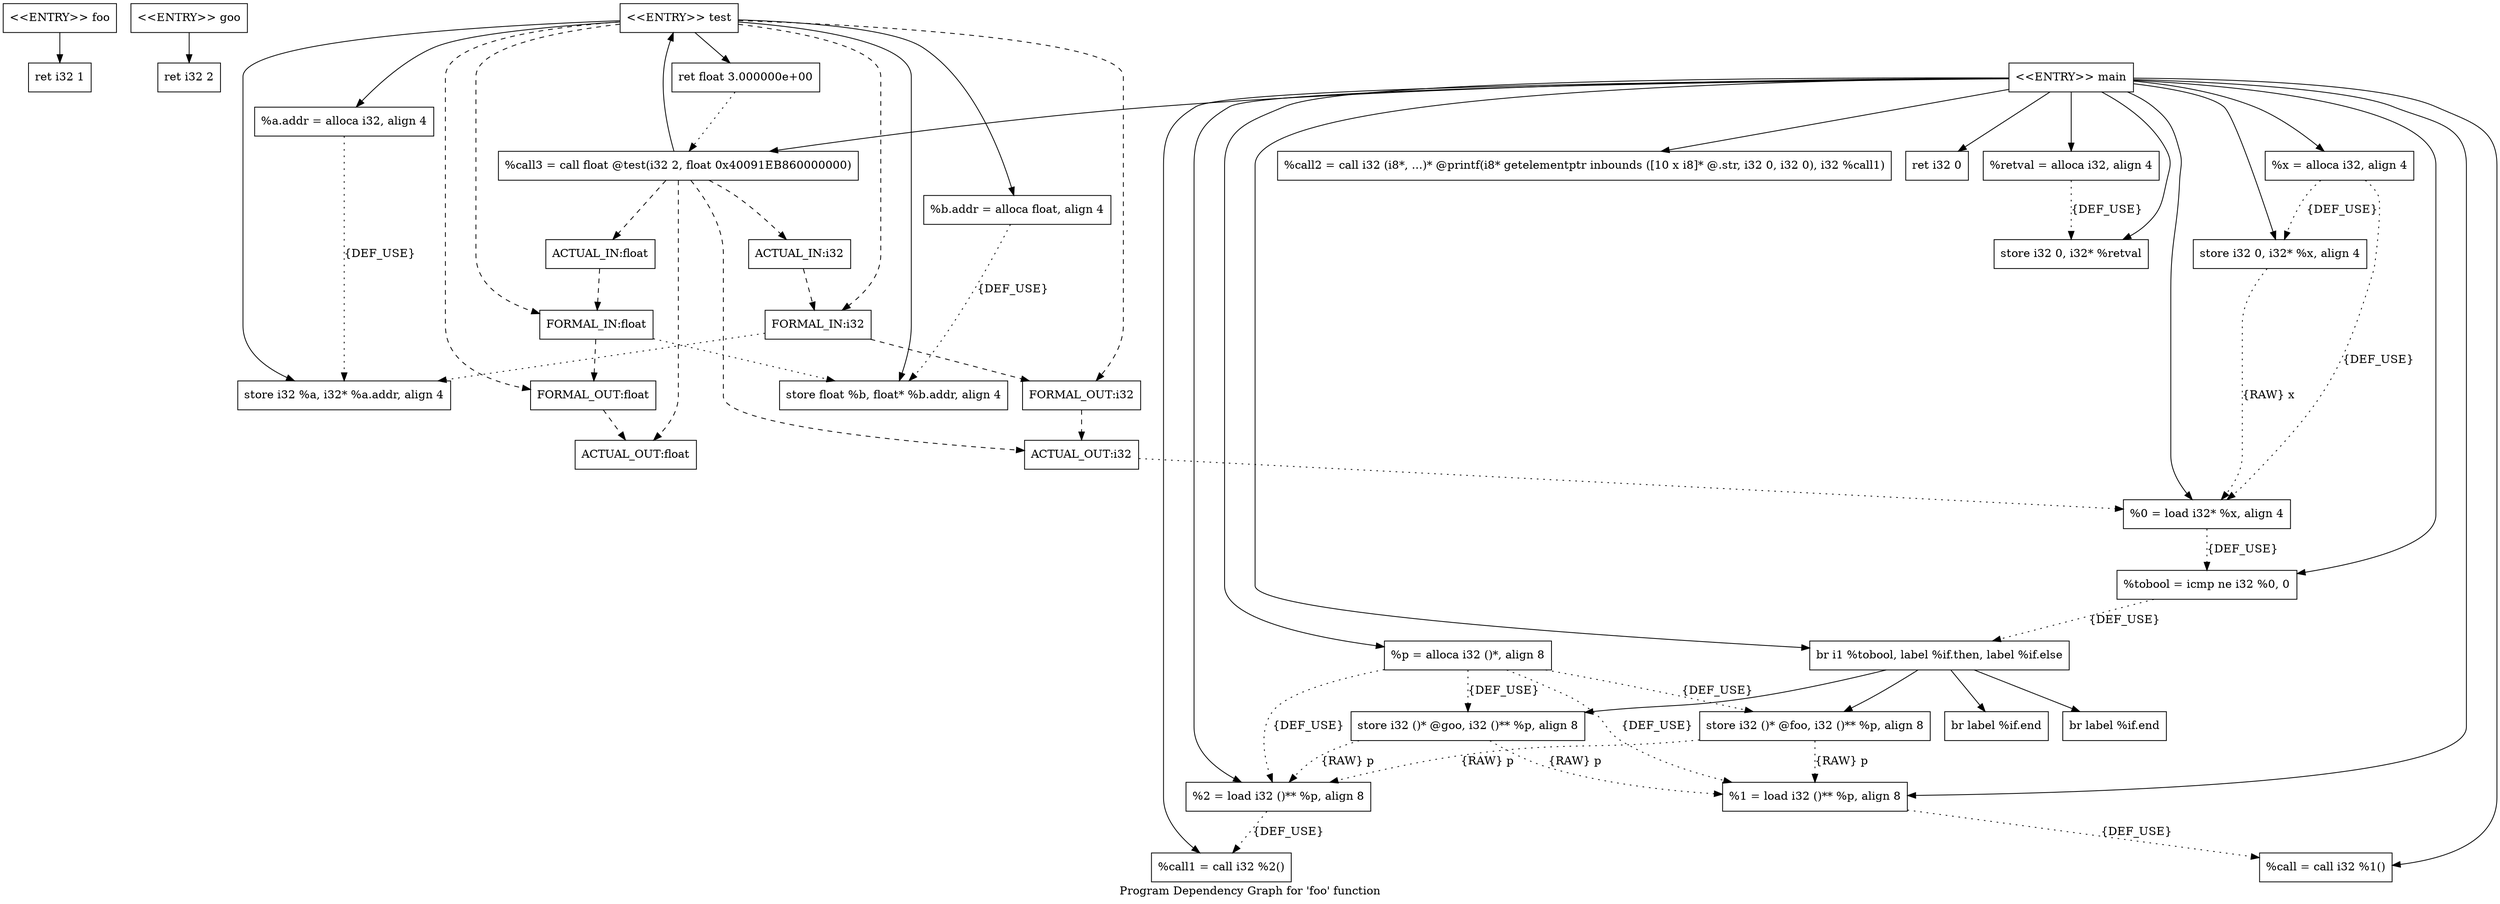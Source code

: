 digraph "Program Dependency Graph for 'foo' function" {
	label="Program Dependency Graph for 'foo' function";

	Node0x39afab0 [shape=record,label="{\<\<ENTRY\>\> foo}"];
	Node0x39afab0 -> Node0x39afb40;
	Node0x39afb40 [shape=record,label="{  ret i32 1}"];
	Node0x39b00f0 [shape=record,label="{\<\<ENTRY\>\> goo}"];
	Node0x39b00f0 -> Node0x39b0190;
	Node0x39b0190 [shape=record,label="{  ret i32 2}"];
	Node0x39b1310 [shape=record,label="{  %a.addr = alloca i32, align 4}"];
	Node0x39b1310 -> Node0x39b0160[style=dotted,label = "{DEF_USE}" ];
	Node0x39b0160 [shape=record,label="{  store i32 %a, i32* %a.addr, align 4}"];
	Node0x39b13c0 [shape=record,label="{  %b.addr = alloca float, align 4}"];
	Node0x39b13c0 -> Node0x39b1430[style=dotted,label = "{DEF_USE}" ];
	Node0x39b1430 [shape=record,label="{  store float %b, float* %b.addr, align 4}"];
	Node0x39b14a0 [shape=record,label="{\<\<ENTRY\>\> test}"];
	Node0x39b14a0 -> Node0x39b1310;
	Node0x39b14a0 -> Node0x39b13c0;
	Node0x39b14a0 -> Node0x39b0160;
	Node0x39b14a0 -> Node0x39b1430;
	Node0x39b14a0 -> Node0x39b15c0;
	Node0x39b14a0 -> Node0x39b63c0[style=dashed];
	Node0x39b14a0 -> Node0x39b6430[style=dashed];
	Node0x39b14a0 -> Node0x39b64f0[style=dashed];
	Node0x39b14a0 -> Node0x39b6560[style=dashed];
	Node0x39b15c0 [shape=record,label="{  ret float 3.000000e+00}"];
	Node0x39b15c0 -> Node0x39b6c50[style=dotted];
	Node0x39b4e00 [shape=record,label="{  %retval = alloca i32, align 4}"];
	Node0x39b4e00 -> Node0x39b5030[style=dotted,label = "{DEF_USE}" ];
	Node0x39b5030 [shape=record,label="{  store i32 0, i32* %retval}"];
	Node0x39b50a0 [shape=record,label="{  %x = alloca i32, align 4}"];
	Node0x39b50a0 -> Node0x39b5110[style=dotted,label = "{DEF_USE}" ];
	Node0x39b50a0 -> Node0x39b5180[style=dotted,label = "{DEF_USE}" ];
	Node0x39b5110 [shape=record,label="{  store i32 0, i32* %x, align 4}"];
	Node0x39b5110 -> Node0x39b5180[style=dotted,label = "{RAW} x"];
	Node0x39b5180 [shape=record,label="{  %0 = load i32* %x, align 4}"];
	Node0x39b5180 -> Node0x39b54f0[style=dotted,label = "{DEF_USE}" ];
	Node0x39b5220 [shape=record,label="{  %p = alloca i32 ()*, align 8}"];
	Node0x39b5220 -> Node0x39b5290[style=dotted,label = "{DEF_USE}" ];
	Node0x39b5220 -> Node0x39b1510[style=dotted,label = "{DEF_USE}" ];
	Node0x39b5220 -> Node0x39b5440[style=dotted,label = "{DEF_USE}" ];
	Node0x39b5220 -> Node0x39b5410[style=dotted,label = "{DEF_USE}" ];
	Node0x39b5290 [shape=record,label="{  store i32 ()* @foo, i32 ()** %p, align 8}"];
	Node0x39b5290 -> Node0x39b5440[style=dotted,label = "{RAW} p"];
	Node0x39b5290 -> Node0x39b5410[style=dotted,label = "{RAW} p"];
	Node0x39b1510 [shape=record,label="{  store i32 ()* @goo, i32 ()** %p, align 8}"];
	Node0x39b1510 -> Node0x39b5440[style=dotted,label = "{RAW} p"];
	Node0x39b1510 -> Node0x39b5410[style=dotted,label = "{RAW} p"];
	Node0x39b5440 [shape=record,label="{  %1 = load i32 ()** %p, align 8}"];
	Node0x39b5440 -> Node0x39b5760[style=dotted,label = "{DEF_USE}" ];
	Node0x39b5410 [shape=record,label="{  %2 = load i32 ()** %p, align 8}"];
	Node0x39b5410 -> Node0x39b57d0[style=dotted,label = "{DEF_USE}" ];
	Node0x39b54f0 [shape=record,label="{  %tobool = icmp ne i32 %0, 0}"];
	Node0x39b54f0 -> Node0x39b5560[style=dotted,label = "{DEF_USE}" ];
	Node0x39b5560 [shape=record,label="{  br i1 %tobool, label %if.then, label %if.else}"];
	Node0x39b5560 -> Node0x39b5290;
	Node0x39b5560 -> Node0x39b55d0;
	Node0x39b5560 -> Node0x39b1510;
	Node0x39b5560 -> Node0x39b5640;
	Node0x39b55d0 [shape=record,label="{  br label %if.end}"];
	Node0x39b5640 [shape=record,label="{  br label %if.end}"];
	Node0x39b5760 [shape=record,label="{  %call = call i32 %1()}"];
	Node0x39b57d0 [shape=record,label="{  %call1 = call i32 %2()}"];
	Node0x39b63c0 [shape=record,label="{FORMAL_IN:i32}"];
	Node0x39b63c0 -> Node0x39b6430[style=dashed];
	Node0x39b63c0 -> Node0x39b0160[style=dotted];
	Node0x39b6430 [shape=record,label="{FORMAL_OUT:i32}"];
	Node0x39b6430 -> Node0x39b6d80[style=dashed];
	Node0x39b64f0 [shape=record,label="{FORMAL_IN:float}"];
	Node0x39b64f0 -> Node0x39b6560[style=dashed];
	Node0x39b64f0 -> Node0x39b1430[style=dotted];
	Node0x39b6560 [shape=record,label="{FORMAL_OUT:float}"];
	Node0x39b6560 -> Node0x39b5390[style=dashed];
	Node0x39b6c50 [shape=record,label="{  %call3 = call float @test(i32 2, float 0x40091EB860000000)}"];
	Node0x39b6c50 -> Node0x39b14a0;
	Node0x39b6c50 -> Node0x39b6ce0[style=dashed];
	Node0x39b6c50 -> Node0x39b6d80[style=dashed];
	Node0x39b6c50 -> Node0x39b6d50[style=dashed];
	Node0x39b6c50 -> Node0x39b5390[style=dashed];
	Node0x39b6ce0 [shape=record,label="{ACTUAL_IN:i32}"];
	Node0x39b6ce0 -> Node0x39b63c0[style=dashed];
	Node0x39b6d80 [shape=record,label="{ACTUAL_OUT:i32}"];
	Node0x39b6d80 -> Node0x39b5180[style=dotted];
	Node0x39b6d50 [shape=record,label="{ACTUAL_IN:float}"];
	Node0x39b6d50 -> Node0x39b64f0[style=dashed];
	Node0x39b5390 [shape=record,label="{ACTUAL_OUT:float}"];
	Node0x39b5320 [shape=record,label="{\<\<ENTRY\>\> main}"];
	Node0x39b5320 -> Node0x39b4e00;
	Node0x39b5320 -> Node0x39b50a0;
	Node0x39b5320 -> Node0x39b5220;
	Node0x39b5320 -> Node0x39b5030;
	Node0x39b5320 -> Node0x39b5110;
	Node0x39b5320 -> Node0x39b5180;
	Node0x39b5320 -> Node0x39b54f0;
	Node0x39b5320 -> Node0x39b5560;
	Node0x39b5320 -> Node0x39b5440;
	Node0x39b5320 -> Node0x39b5760;
	Node0x39b5320 -> Node0x39b5410;
	Node0x39b5320 -> Node0x39b57d0;
	Node0x39b5320 -> Node0x39b7150;
	Node0x39b5320 -> Node0x39b6c50;
	Node0x39b5320 -> Node0x39b7210;
	Node0x39b7150 [shape=record,label="{  %call2 = call i32 (i8*, ...)* @printf(i8* getelementptr inbounds ([10 x i8]* @.str, i32 0, i32 0), i32 %call1)}"];
	Node0x39b7210 [shape=record,label="{  ret i32 0}"];
}
